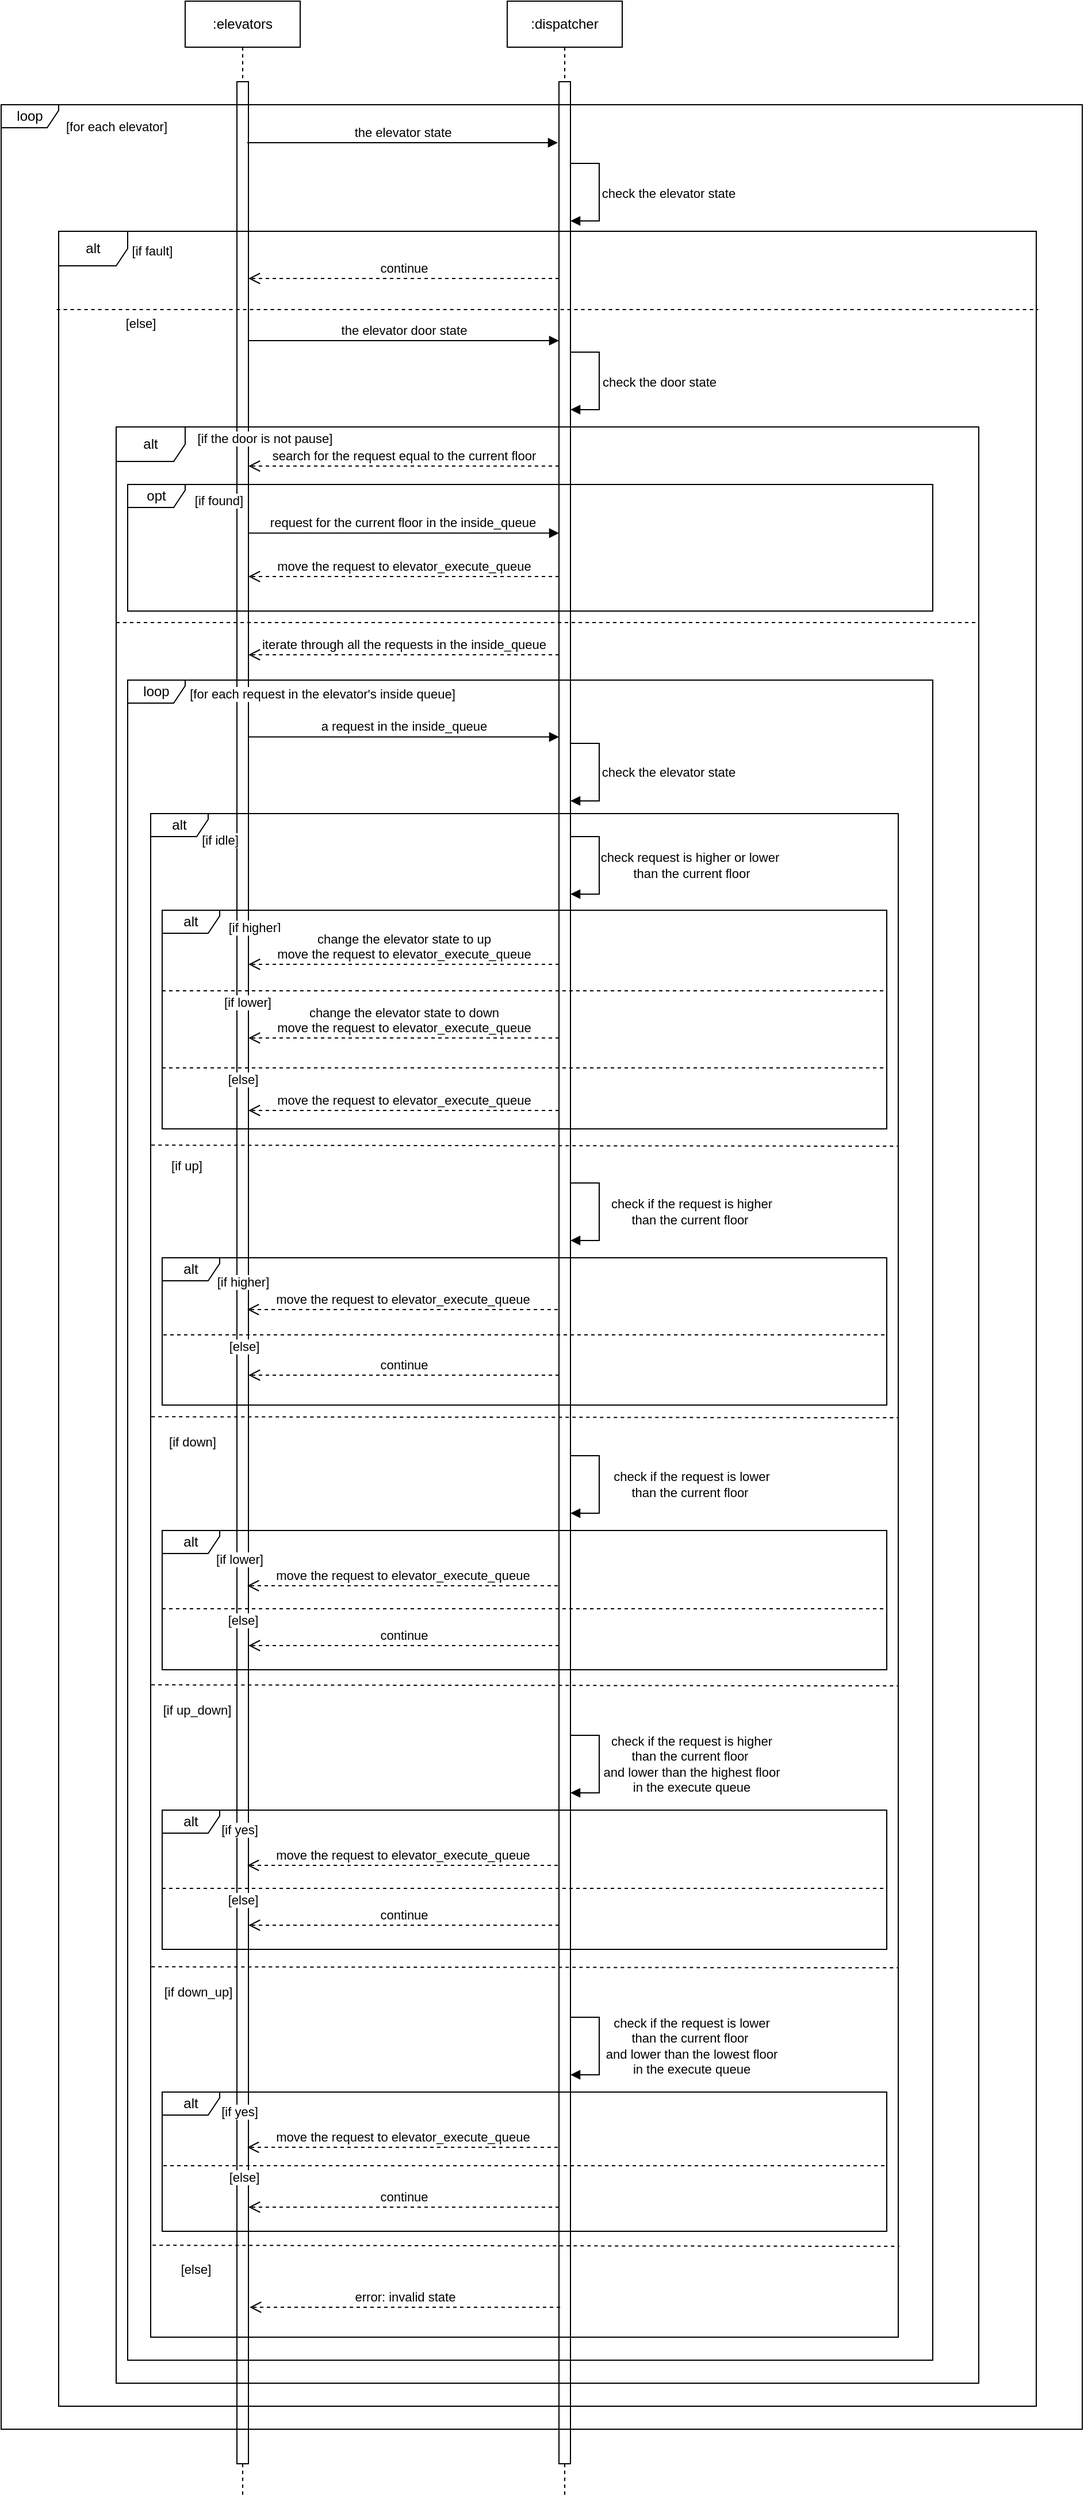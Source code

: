 <mxfile version="24.2.5" type="device">
  <diagram name="Page-1" id="2YBvvXClWsGukQMizWep">
    <mxGraphModel dx="3425" dy="2388" grid="1" gridSize="10" guides="1" tooltips="1" connect="1" arrows="1" fold="1" page="1" pageScale="1" pageWidth="850" pageHeight="1100" math="0" shadow="0">
      <root>
        <mxCell id="0" />
        <mxCell id="1" parent="0" />
        <mxCell id="aM9ryv3xv72pqoxQDRHE-1" value=":dispatcher" style="shape=umlLifeline;perimeter=lifelinePerimeter;whiteSpace=wrap;html=1;container=0;dropTarget=0;collapsible=0;recursiveResize=0;outlineConnect=0;portConstraint=eastwest;newEdgeStyle={&quot;edgeStyle&quot;:&quot;elbowEdgeStyle&quot;,&quot;elbow&quot;:&quot;vertical&quot;,&quot;curved&quot;:0,&quot;rounded&quot;:0};" parent="1" vertex="1">
          <mxGeometry x="400" y="-120" width="100" height="2170" as="geometry" />
        </mxCell>
        <mxCell id="3tCN6weYvRRTGFFSuD-e-3" value="" style="html=1;points=[[0,0,0,0,5],[0,1,0,0,-5],[1,0,0,0,5],[1,1,0,0,-5]];perimeter=orthogonalPerimeter;outlineConnect=0;targetShapes=umlLifeline;portConstraint=eastwest;newEdgeStyle={&quot;curved&quot;:0,&quot;rounded&quot;:0};" vertex="1" parent="aM9ryv3xv72pqoxQDRHE-1">
          <mxGeometry x="45" y="70" width="10" height="2070" as="geometry" />
        </mxCell>
        <mxCell id="E3HLz6WKEP3IaX9j87WI-1" value=":elevators" style="shape=umlLifeline;perimeter=lifelinePerimeter;whiteSpace=wrap;html=1;container=0;dropTarget=0;collapsible=0;recursiveResize=0;outlineConnect=0;portConstraint=eastwest;newEdgeStyle={&quot;edgeStyle&quot;:&quot;elbowEdgeStyle&quot;,&quot;elbow&quot;:&quot;vertical&quot;,&quot;curved&quot;:0,&quot;rounded&quot;:0};" parent="1" vertex="1">
          <mxGeometry x="120" y="-120" width="100" height="2170" as="geometry" />
        </mxCell>
        <mxCell id="3tCN6weYvRRTGFFSuD-e-2" value="" style="html=1;points=[[0,0,0,0,5],[0,1,0,0,-5],[1,0,0,0,5],[1,1,0,0,-5]];perimeter=orthogonalPerimeter;outlineConnect=0;targetShapes=umlLifeline;portConstraint=eastwest;newEdgeStyle={&quot;curved&quot;:0,&quot;rounded&quot;:0};" vertex="1" parent="E3HLz6WKEP3IaX9j87WI-1">
          <mxGeometry x="45" y="70" width="10" height="2070" as="geometry" />
        </mxCell>
        <mxCell id="3tCN6weYvRRTGFFSuD-e-1" value="loop" style="shape=umlFrame;whiteSpace=wrap;html=1;pointerEvents=0;width=50;height=20;" vertex="1" parent="1">
          <mxGeometry x="70" y="470" width="700" height="1460" as="geometry" />
        </mxCell>
        <mxCell id="3tCN6weYvRRTGFFSuD-e-4" value="a request in the inside_queue" style="html=1;verticalAlign=bottom;endArrow=block;curved=0;rounded=0;" edge="1" parent="1">
          <mxGeometry width="80" relative="1" as="geometry">
            <mxPoint x="175" y="519.41" as="sourcePoint" />
            <mxPoint x="445" y="519.41" as="targetPoint" />
            <mxPoint as="offset" />
          </mxGeometry>
        </mxCell>
        <mxCell id="3tCN6weYvRRTGFFSuD-e-5" value="[for each request in the elevator&#39;s inside queue]" style="edgeLabel;html=1;align=center;verticalAlign=middle;resizable=0;points=[];" vertex="1" connectable="0" parent="3tCN6weYvRRTGFFSuD-e-4">
          <mxGeometry x="-0.69" y="-2" relative="1" as="geometry">
            <mxPoint x="22" y="-40" as="offset" />
          </mxGeometry>
        </mxCell>
        <mxCell id="3tCN6weYvRRTGFFSuD-e-6" value="loop" style="shape=umlFrame;whiteSpace=wrap;html=1;pointerEvents=0;width=50;height=20;" vertex="1" parent="1">
          <mxGeometry x="-40" y="-30" width="940" height="2020" as="geometry" />
        </mxCell>
        <mxCell id="3tCN6weYvRRTGFFSuD-e-7" value="[for each elevator]" style="edgeLabel;html=1;align=center;verticalAlign=middle;resizable=0;points=[];" vertex="1" connectable="0" parent="1">
          <mxGeometry x="60.003" y="-11" as="geometry" />
        </mxCell>
        <mxCell id="3tCN6weYvRRTGFFSuD-e-9" value="the elevator door state" style="html=1;verticalAlign=bottom;endArrow=block;curved=0;rounded=0;" edge="1" parent="1">
          <mxGeometry width="80" relative="1" as="geometry">
            <mxPoint x="175" y="175" as="sourcePoint" />
            <mxPoint x="445" y="175" as="targetPoint" />
            <mxPoint as="offset" />
          </mxGeometry>
        </mxCell>
        <mxCell id="3tCN6weYvRRTGFFSuD-e-13" value="alt" style="shape=umlFrame;whiteSpace=wrap;html=1;pointerEvents=0;" vertex="1" parent="1">
          <mxGeometry x="60" y="250" width="750" height="1700" as="geometry" />
        </mxCell>
        <mxCell id="3tCN6weYvRRTGFFSuD-e-17" value="" style="endArrow=none;dashed=1;html=1;rounded=0;" edge="1" parent="1">
          <mxGeometry width="50" height="50" relative="1" as="geometry">
            <mxPoint x="60" y="420" as="sourcePoint" />
            <mxPoint x="810" y="420" as="targetPoint" />
          </mxGeometry>
        </mxCell>
        <mxCell id="3tCN6weYvRRTGFFSuD-e-18" value="[if the door is not pause]" style="edgeLabel;html=1;align=center;verticalAlign=middle;resizable=0;points=[];" vertex="1" connectable="0" parent="3tCN6weYvRRTGFFSuD-e-17">
          <mxGeometry x="-0.256" y="2" relative="1" as="geometry">
            <mxPoint x="-150" y="-158" as="offset" />
          </mxGeometry>
        </mxCell>
        <mxCell id="3tCN6weYvRRTGFFSuD-e-20" value="" style="html=1;align=left;spacingLeft=2;endArrow=block;rounded=0;edgeStyle=orthogonalEdgeStyle;curved=0;rounded=0;" edge="1" parent="1">
          <mxGeometry relative="1" as="geometry">
            <mxPoint x="455" y="185" as="sourcePoint" />
            <Array as="points">
              <mxPoint x="480" y="185" />
              <mxPoint x="480" y="235" />
            </Array>
            <mxPoint x="455" y="235" as="targetPoint" />
          </mxGeometry>
        </mxCell>
        <mxCell id="3tCN6weYvRRTGFFSuD-e-21" value="check the door state" style="edgeLabel;html=1;align=center;verticalAlign=middle;resizable=0;points=[];" vertex="1" connectable="0" parent="3tCN6weYvRRTGFFSuD-e-20">
          <mxGeometry x="-0.17" y="-3" relative="1" as="geometry">
            <mxPoint x="55" y="9" as="offset" />
          </mxGeometry>
        </mxCell>
        <mxCell id="3tCN6weYvRRTGFFSuD-e-22" value="search for the request equal to the current floor" style="html=1;verticalAlign=bottom;endArrow=open;dashed=1;endSize=8;curved=0;rounded=0;" edge="1" parent="1">
          <mxGeometry relative="1" as="geometry">
            <mxPoint x="445" y="284.0" as="sourcePoint" />
            <mxPoint x="175" y="284.0" as="targetPoint" />
          </mxGeometry>
        </mxCell>
        <mxCell id="3tCN6weYvRRTGFFSuD-e-24" value="request for the current floor in the inside_queue" style="html=1;verticalAlign=bottom;endArrow=block;curved=0;rounded=0;" edge="1" parent="1">
          <mxGeometry width="80" relative="1" as="geometry">
            <mxPoint x="175" y="342.29" as="sourcePoint" />
            <mxPoint x="445" y="342.29" as="targetPoint" />
            <mxPoint x="-1" as="offset" />
          </mxGeometry>
        </mxCell>
        <mxCell id="3tCN6weYvRRTGFFSuD-e-28" value="opt" style="shape=umlFrame;whiteSpace=wrap;html=1;pointerEvents=0;width=50;height=20;" vertex="1" parent="1">
          <mxGeometry x="70" y="300" width="700" height="110" as="geometry" />
        </mxCell>
        <mxCell id="3tCN6weYvRRTGFFSuD-e-30" value="[if found]" style="edgeLabel;html=1;align=center;verticalAlign=middle;resizable=0;points=[];" vertex="1" connectable="0" parent="1">
          <mxGeometry x="170.002" y="320.001" as="geometry">
            <mxPoint x="-21" y="-6" as="offset" />
          </mxGeometry>
        </mxCell>
        <mxCell id="3tCN6weYvRRTGFFSuD-e-31" value="move the request to elevator_execute_queue" style="html=1;verticalAlign=bottom;endArrow=open;dashed=1;endSize=8;curved=0;rounded=0;" edge="1" parent="1">
          <mxGeometry relative="1" as="geometry">
            <mxPoint x="445" y="380.0" as="sourcePoint" />
            <mxPoint x="175" y="380.0" as="targetPoint" />
          </mxGeometry>
        </mxCell>
        <mxCell id="3tCN6weYvRRTGFFSuD-e-33" value="iterate through all the requests in the inside_queue" style="html=1;verticalAlign=bottom;endArrow=open;dashed=1;endSize=8;curved=0;rounded=0;" edge="1" parent="1">
          <mxGeometry relative="1" as="geometry">
            <mxPoint x="445" y="448.0" as="sourcePoint" />
            <mxPoint x="175" y="448.0" as="targetPoint" />
          </mxGeometry>
        </mxCell>
        <mxCell id="3tCN6weYvRRTGFFSuD-e-34" value="alt" style="shape=umlFrame;whiteSpace=wrap;html=1;pointerEvents=0;width=50;height=20;" vertex="1" parent="1">
          <mxGeometry x="90" y="586" width="650" height="1324" as="geometry" />
        </mxCell>
        <mxCell id="3tCN6weYvRRTGFFSuD-e-35" value="" style="endArrow=none;dashed=1;html=1;rounded=0;exitX=0.001;exitY=0.119;exitDx=0;exitDy=0;exitPerimeter=0;entryX=1;entryY=0.121;entryDx=0;entryDy=0;entryPerimeter=0;" edge="1" parent="1">
          <mxGeometry width="50" height="50" relative="1" as="geometry">
            <mxPoint x="90.65" y="874.145" as="sourcePoint" />
            <mxPoint x="740.0" y="875.055" as="targetPoint" />
          </mxGeometry>
        </mxCell>
        <mxCell id="3tCN6weYvRRTGFFSuD-e-37" value="" style="html=1;align=left;spacingLeft=2;endArrow=block;rounded=0;edgeStyle=orthogonalEdgeStyle;curved=0;rounded=0;" edge="1" parent="1">
          <mxGeometry relative="1" as="geometry">
            <mxPoint x="455" y="525" as="sourcePoint" />
            <Array as="points">
              <mxPoint x="480" y="525" />
              <mxPoint x="480" y="575" />
            </Array>
            <mxPoint x="455" y="575" as="targetPoint" />
          </mxGeometry>
        </mxCell>
        <mxCell id="3tCN6weYvRRTGFFSuD-e-38" value="check the elevator state" style="edgeLabel;html=1;align=center;verticalAlign=middle;resizable=0;points=[];" vertex="1" connectable="0" parent="3tCN6weYvRRTGFFSuD-e-37">
          <mxGeometry x="-0.17" y="-3" relative="1" as="geometry">
            <mxPoint x="63" y="8" as="offset" />
          </mxGeometry>
        </mxCell>
        <mxCell id="3tCN6weYvRRTGFFSuD-e-39" value="[if idle]" style="edgeLabel;html=1;align=center;verticalAlign=middle;resizable=0;points=[];" vertex="1" connectable="0" parent="1">
          <mxGeometry x="252" y="611.0" as="geometry">
            <mxPoint x="-102" y="-2" as="offset" />
          </mxGeometry>
        </mxCell>
        <mxCell id="3tCN6weYvRRTGFFSuD-e-40" value="" style="html=1;align=left;spacingLeft=2;endArrow=block;rounded=0;edgeStyle=orthogonalEdgeStyle;curved=0;rounded=0;" edge="1" parent="1">
          <mxGeometry relative="1" as="geometry">
            <mxPoint x="455" y="606" as="sourcePoint" />
            <Array as="points">
              <mxPoint x="480" y="606" />
              <mxPoint x="480" y="656" />
            </Array>
            <mxPoint x="455" y="656" as="targetPoint" />
          </mxGeometry>
        </mxCell>
        <mxCell id="3tCN6weYvRRTGFFSuD-e-41" value="check request is higher or lower&amp;nbsp;&lt;div&gt;than the current floor&lt;/div&gt;" style="edgeLabel;html=1;align=center;verticalAlign=middle;resizable=0;points=[];" vertex="1" connectable="0" parent="3tCN6weYvRRTGFFSuD-e-40">
          <mxGeometry x="-0.17" y="-3" relative="1" as="geometry">
            <mxPoint x="83" y="8" as="offset" />
          </mxGeometry>
        </mxCell>
        <mxCell id="3tCN6weYvRRTGFFSuD-e-42" value="alt" style="shape=umlFrame;whiteSpace=wrap;html=1;pointerEvents=0;width=50;height=20;" vertex="1" parent="1">
          <mxGeometry x="100" y="670" width="630" height="190" as="geometry" />
        </mxCell>
        <mxCell id="3tCN6weYvRRTGFFSuD-e-45" value="" style="endArrow=none;dashed=1;html=1;rounded=0;" edge="1" parent="1">
          <mxGeometry width="50" height="50" relative="1" as="geometry">
            <mxPoint x="100" y="740" as="sourcePoint" />
            <mxPoint x="730" y="740" as="targetPoint" />
          </mxGeometry>
        </mxCell>
        <mxCell id="3tCN6weYvRRTGFFSuD-e-46" value="[if higher]" style="edgeLabel;html=1;align=center;verticalAlign=middle;resizable=0;points=[];" vertex="1" connectable="0" parent="3tCN6weYvRRTGFFSuD-e-45">
          <mxGeometry x="-0.36" y="1" relative="1" as="geometry">
            <mxPoint x="-122" y="-54" as="offset" />
          </mxGeometry>
        </mxCell>
        <mxCell id="3tCN6weYvRRTGFFSuD-e-47" value="change the elevator state to up&lt;div&gt;move the request to elevator_execute_queue&lt;/div&gt;" style="html=1;verticalAlign=bottom;endArrow=open;dashed=1;endSize=8;curved=0;rounded=0;" edge="1" parent="1">
          <mxGeometry relative="1" as="geometry">
            <mxPoint x="445" y="717.0" as="sourcePoint" />
            <mxPoint x="175" y="717.0" as="targetPoint" />
          </mxGeometry>
        </mxCell>
        <mxCell id="3tCN6weYvRRTGFFSuD-e-48" value="[if lower]" style="edgeLabel;html=1;align=center;verticalAlign=middle;resizable=0;points=[];" vertex="1" connectable="0" parent="1">
          <mxGeometry x="170.005" y="754" as="geometry">
            <mxPoint x="4" y="-4" as="offset" />
          </mxGeometry>
        </mxCell>
        <mxCell id="3tCN6weYvRRTGFFSuD-e-49" value="change the elevator state to down&lt;div&gt;move the request to elevator_execute_queue&lt;/div&gt;" style="html=1;verticalAlign=bottom;endArrow=open;dashed=1;endSize=8;curved=0;rounded=0;" edge="1" parent="1">
          <mxGeometry relative="1" as="geometry">
            <mxPoint x="445" y="781.0" as="sourcePoint" />
            <mxPoint x="175" y="781.0" as="targetPoint" />
          </mxGeometry>
        </mxCell>
        <mxCell id="3tCN6weYvRRTGFFSuD-e-50" value="" style="endArrow=none;dashed=1;html=1;rounded=0;" edge="1" parent="1">
          <mxGeometry width="50" height="50" relative="1" as="geometry">
            <mxPoint x="100" y="807" as="sourcePoint" />
            <mxPoint x="730" y="807" as="targetPoint" />
          </mxGeometry>
        </mxCell>
        <mxCell id="3tCN6weYvRRTGFFSuD-e-51" value="[else]" style="edgeLabel;html=1;align=center;verticalAlign=middle;resizable=0;points=[];" vertex="1" connectable="0" parent="3tCN6weYvRRTGFFSuD-e-50">
          <mxGeometry x="-0.36" y="1" relative="1" as="geometry">
            <mxPoint x="-132" y="11" as="offset" />
          </mxGeometry>
        </mxCell>
        <mxCell id="3tCN6weYvRRTGFFSuD-e-52" value="move the request to elevator_execute_queue" style="html=1;verticalAlign=bottom;endArrow=open;dashed=1;endSize=8;curved=0;rounded=0;" edge="1" parent="1">
          <mxGeometry relative="1" as="geometry">
            <mxPoint x="445" y="844.0" as="sourcePoint" />
            <mxPoint x="175" y="844.0" as="targetPoint" />
          </mxGeometry>
        </mxCell>
        <mxCell id="3tCN6weYvRRTGFFSuD-e-53" value="" style="endArrow=none;dashed=1;html=1;rounded=0;exitX=0.001;exitY=0.119;exitDx=0;exitDy=0;exitPerimeter=0;entryX=1;entryY=0.121;entryDx=0;entryDy=0;entryPerimeter=0;" edge="1" parent="1">
          <mxGeometry width="50" height="50" relative="1" as="geometry">
            <mxPoint x="90.65" y="1110.145" as="sourcePoint" />
            <mxPoint x="740.0" y="1111.055" as="targetPoint" />
          </mxGeometry>
        </mxCell>
        <mxCell id="3tCN6weYvRRTGFFSuD-e-54" value="[if up]" style="edgeLabel;html=1;align=center;verticalAlign=middle;resizable=0;points=[];" vertex="1" connectable="0" parent="1">
          <mxGeometry x="223" y="894" as="geometry">
            <mxPoint x="-102" y="-2" as="offset" />
          </mxGeometry>
        </mxCell>
        <mxCell id="3tCN6weYvRRTGFFSuD-e-55" value="" style="html=1;align=left;spacingLeft=2;endArrow=block;rounded=0;edgeStyle=orthogonalEdgeStyle;curved=0;rounded=0;" edge="1" parent="1">
          <mxGeometry relative="1" as="geometry">
            <mxPoint x="455" y="907" as="sourcePoint" />
            <Array as="points">
              <mxPoint x="480" y="907" />
              <mxPoint x="480" y="957" />
            </Array>
            <mxPoint x="455" y="957" as="targetPoint" />
          </mxGeometry>
        </mxCell>
        <mxCell id="3tCN6weYvRRTGFFSuD-e-56" value="check if the request is higher&lt;div&gt;than the current floor&amp;nbsp;&lt;/div&gt;" style="edgeLabel;html=1;align=center;verticalAlign=middle;resizable=0;points=[];" vertex="1" connectable="0" parent="3tCN6weYvRRTGFFSuD-e-55">
          <mxGeometry x="-0.17" y="-3" relative="1" as="geometry">
            <mxPoint x="83" y="8" as="offset" />
          </mxGeometry>
        </mxCell>
        <mxCell id="3tCN6weYvRRTGFFSuD-e-57" value="alt" style="shape=umlFrame;whiteSpace=wrap;html=1;pointerEvents=0;width=50;height=20;" vertex="1" parent="1">
          <mxGeometry x="100" y="972" width="630" height="128" as="geometry" />
        </mxCell>
        <mxCell id="3tCN6weYvRRTGFFSuD-e-58" value="" style="endArrow=none;dashed=1;html=1;rounded=0;" edge="1" parent="1">
          <mxGeometry width="50" height="50" relative="1" as="geometry">
            <mxPoint x="101" y="1039" as="sourcePoint" />
            <mxPoint x="731" y="1039" as="targetPoint" />
          </mxGeometry>
        </mxCell>
        <mxCell id="3tCN6weYvRRTGFFSuD-e-59" value="[else]" style="edgeLabel;html=1;align=center;verticalAlign=middle;resizable=0;points=[];" vertex="1" connectable="0" parent="3tCN6weYvRRTGFFSuD-e-58">
          <mxGeometry x="-0.36" y="1" relative="1" as="geometry">
            <mxPoint x="-132" y="11" as="offset" />
          </mxGeometry>
        </mxCell>
        <mxCell id="3tCN6weYvRRTGFFSuD-e-60" value="[if higher]" style="edgeLabel;html=1;align=center;verticalAlign=middle;resizable=0;points=[];" vertex="1" connectable="0" parent="1">
          <mxGeometry x="170" y="993" as="geometry" />
        </mxCell>
        <mxCell id="3tCN6weYvRRTGFFSuD-e-61" value="move the request to elevator_execute_queue" style="html=1;verticalAlign=bottom;endArrow=open;dashed=1;endSize=8;curved=0;rounded=0;" edge="1" parent="1">
          <mxGeometry relative="1" as="geometry">
            <mxPoint x="444" y="1017" as="sourcePoint" />
            <mxPoint x="174" y="1017" as="targetPoint" />
          </mxGeometry>
        </mxCell>
        <mxCell id="3tCN6weYvRRTGFFSuD-e-62" value="continue" style="html=1;verticalAlign=bottom;endArrow=open;dashed=1;endSize=8;curved=0;rounded=0;" edge="1" parent="1">
          <mxGeometry relative="1" as="geometry">
            <mxPoint x="445" y="1074" as="sourcePoint" />
            <mxPoint x="175" y="1074" as="targetPoint" />
          </mxGeometry>
        </mxCell>
        <mxCell id="3tCN6weYvRRTGFFSuD-e-63" value="" style="endArrow=none;dashed=1;html=1;rounded=0;exitX=0.001;exitY=0.119;exitDx=0;exitDy=0;exitPerimeter=0;entryX=1;entryY=0.121;entryDx=0;entryDy=0;entryPerimeter=0;" edge="1" parent="1">
          <mxGeometry width="50" height="50" relative="1" as="geometry">
            <mxPoint x="90.65" y="1343.145" as="sourcePoint" />
            <mxPoint x="740.0" y="1344.055" as="targetPoint" />
          </mxGeometry>
        </mxCell>
        <mxCell id="3tCN6weYvRRTGFFSuD-e-64" value="[if down]" style="edgeLabel;html=1;align=center;verticalAlign=middle;resizable=0;points=[];" vertex="1" connectable="0" parent="1">
          <mxGeometry x="228" y="1134" as="geometry">
            <mxPoint x="-102" y="-2" as="offset" />
          </mxGeometry>
        </mxCell>
        <mxCell id="3tCN6weYvRRTGFFSuD-e-65" value="" style="html=1;align=left;spacingLeft=2;endArrow=block;rounded=0;edgeStyle=orthogonalEdgeStyle;curved=0;rounded=0;" edge="1" parent="1">
          <mxGeometry relative="1" as="geometry">
            <mxPoint x="455" y="1144" as="sourcePoint" />
            <Array as="points">
              <mxPoint x="480" y="1144" />
              <mxPoint x="480" y="1194" />
            </Array>
            <mxPoint x="455" y="1194" as="targetPoint" />
          </mxGeometry>
        </mxCell>
        <mxCell id="3tCN6weYvRRTGFFSuD-e-66" value="check if the request is lower&lt;div&gt;than the current floor&amp;nbsp;&lt;/div&gt;" style="edgeLabel;html=1;align=center;verticalAlign=middle;resizable=0;points=[];" vertex="1" connectable="0" parent="3tCN6weYvRRTGFFSuD-e-65">
          <mxGeometry x="-0.17" y="-3" relative="1" as="geometry">
            <mxPoint x="83" y="8" as="offset" />
          </mxGeometry>
        </mxCell>
        <mxCell id="3tCN6weYvRRTGFFSuD-e-67" value="alt" style="shape=umlFrame;whiteSpace=wrap;html=1;pointerEvents=0;width=50;height=20;" vertex="1" parent="1">
          <mxGeometry x="100" y="1209" width="630" height="121" as="geometry" />
        </mxCell>
        <mxCell id="3tCN6weYvRRTGFFSuD-e-68" value="" style="endArrow=none;dashed=1;html=1;rounded=0;" edge="1" parent="1">
          <mxGeometry width="50" height="50" relative="1" as="geometry">
            <mxPoint x="100" y="1277" as="sourcePoint" />
            <mxPoint x="730" y="1277" as="targetPoint" />
          </mxGeometry>
        </mxCell>
        <mxCell id="3tCN6weYvRRTGFFSuD-e-69" value="[else]" style="edgeLabel;html=1;align=center;verticalAlign=middle;resizable=0;points=[];" vertex="1" connectable="0" parent="3tCN6weYvRRTGFFSuD-e-68">
          <mxGeometry x="-0.36" y="1" relative="1" as="geometry">
            <mxPoint x="-132" y="11" as="offset" />
          </mxGeometry>
        </mxCell>
        <mxCell id="3tCN6weYvRRTGFFSuD-e-70" value="[if lower]" style="edgeLabel;html=1;align=center;verticalAlign=middle;resizable=0;points=[];" vertex="1" connectable="0" parent="1">
          <mxGeometry x="182" y="1234" as="geometry">
            <mxPoint x="-15" as="offset" />
          </mxGeometry>
        </mxCell>
        <mxCell id="3tCN6weYvRRTGFFSuD-e-71" value="move the request to elevator_execute_queue" style="html=1;verticalAlign=bottom;endArrow=open;dashed=1;endSize=8;curved=0;rounded=0;" edge="1" parent="1">
          <mxGeometry relative="1" as="geometry">
            <mxPoint x="444" y="1257" as="sourcePoint" />
            <mxPoint x="174" y="1257" as="targetPoint" />
          </mxGeometry>
        </mxCell>
        <mxCell id="3tCN6weYvRRTGFFSuD-e-72" value="continue" style="html=1;verticalAlign=bottom;endArrow=open;dashed=1;endSize=8;curved=0;rounded=0;" edge="1" parent="1">
          <mxGeometry relative="1" as="geometry">
            <mxPoint x="445" y="1309" as="sourcePoint" />
            <mxPoint x="175" y="1309" as="targetPoint" />
          </mxGeometry>
        </mxCell>
        <mxCell id="3tCN6weYvRRTGFFSuD-e-73" value="[if up_down]" style="edgeLabel;html=1;align=center;verticalAlign=middle;resizable=0;points=[];" vertex="1" connectable="0" parent="1">
          <mxGeometry x="232" y="1367" as="geometry">
            <mxPoint x="-102" y="-2" as="offset" />
          </mxGeometry>
        </mxCell>
        <mxCell id="3tCN6weYvRRTGFFSuD-e-74" value="the elevator state" style="html=1;verticalAlign=bottom;endArrow=block;curved=0;rounded=0;" edge="1" parent="1">
          <mxGeometry width="80" relative="1" as="geometry">
            <mxPoint x="174" y="3" as="sourcePoint" />
            <mxPoint x="444" y="3" as="targetPoint" />
            <mxPoint as="offset" />
          </mxGeometry>
        </mxCell>
        <mxCell id="3tCN6weYvRRTGFFSuD-e-75" value="" style="html=1;align=left;spacingLeft=2;endArrow=block;rounded=0;edgeStyle=orthogonalEdgeStyle;curved=0;rounded=0;" edge="1" parent="1">
          <mxGeometry relative="1" as="geometry">
            <mxPoint x="455" y="21" as="sourcePoint" />
            <Array as="points">
              <mxPoint x="480" y="21" />
              <mxPoint x="480" y="71" />
            </Array>
            <mxPoint x="455" y="71" as="targetPoint" />
          </mxGeometry>
        </mxCell>
        <mxCell id="3tCN6weYvRRTGFFSuD-e-76" value="check the elevator state" style="edgeLabel;html=1;align=center;verticalAlign=middle;resizable=0;points=[];" vertex="1" connectable="0" parent="3tCN6weYvRRTGFFSuD-e-75">
          <mxGeometry x="-0.17" y="-3" relative="1" as="geometry">
            <mxPoint x="63" y="9" as="offset" />
          </mxGeometry>
        </mxCell>
        <mxCell id="3tCN6weYvRRTGFFSuD-e-77" value="alt" style="shape=umlFrame;whiteSpace=wrap;html=1;pointerEvents=0;" vertex="1" parent="1">
          <mxGeometry x="10" y="80" width="850" height="1890" as="geometry" />
        </mxCell>
        <mxCell id="3tCN6weYvRRTGFFSuD-e-78" value="" style="endArrow=none;dashed=1;html=1;rounded=0;exitX=-0.002;exitY=0.05;exitDx=0;exitDy=0;exitPerimeter=0;entryX=1.002;entryY=0.05;entryDx=0;entryDy=0;entryPerimeter=0;" edge="1" parent="1">
          <mxGeometry width="50" height="50" relative="1" as="geometry">
            <mxPoint x="8.3" y="148" as="sourcePoint" />
            <mxPoint x="861.7" y="148" as="targetPoint" />
          </mxGeometry>
        </mxCell>
        <mxCell id="3tCN6weYvRRTGFFSuD-e-79" value="[if fault]" style="edgeLabel;html=1;align=center;verticalAlign=middle;resizable=0;points=[];" vertex="1" connectable="0" parent="1">
          <mxGeometry x="90.003" y="100" as="geometry">
            <mxPoint x="1" y="-3" as="offset" />
          </mxGeometry>
        </mxCell>
        <mxCell id="3tCN6weYvRRTGFFSuD-e-80" value="[else]" style="edgeLabel;html=1;align=center;verticalAlign=middle;resizable=0;points=[];" vertex="1" connectable="0" parent="1">
          <mxGeometry x="80.003" y="163" as="geometry">
            <mxPoint x="1" y="-3" as="offset" />
          </mxGeometry>
        </mxCell>
        <mxCell id="3tCN6weYvRRTGFFSuD-e-81" value="continue" style="html=1;verticalAlign=bottom;endArrow=open;dashed=1;endSize=8;curved=0;rounded=0;" edge="1" parent="1">
          <mxGeometry relative="1" as="geometry">
            <mxPoint x="445" y="121.0" as="sourcePoint" />
            <mxPoint x="175" y="121.0" as="targetPoint" />
          </mxGeometry>
        </mxCell>
        <mxCell id="3tCN6weYvRRTGFFSuD-e-82" value="" style="html=1;align=left;spacingLeft=2;endArrow=block;rounded=0;edgeStyle=orthogonalEdgeStyle;curved=0;rounded=0;" edge="1" parent="1">
          <mxGeometry relative="1" as="geometry">
            <mxPoint x="455" y="1387" as="sourcePoint" />
            <Array as="points">
              <mxPoint x="480" y="1387" />
              <mxPoint x="480" y="1437" />
            </Array>
            <mxPoint x="455" y="1437" as="targetPoint" />
          </mxGeometry>
        </mxCell>
        <mxCell id="3tCN6weYvRRTGFFSuD-e-83" value="check if the request is higher&lt;div&gt;than the current floor&amp;nbsp;&lt;/div&gt;&lt;div&gt;and lower than the highest floor&lt;/div&gt;&lt;div&gt;in the execute queue&lt;/div&gt;" style="edgeLabel;html=1;align=center;verticalAlign=middle;resizable=0;points=[];" vertex="1" connectable="0" parent="3tCN6weYvRRTGFFSuD-e-82">
          <mxGeometry x="-0.17" y="-3" relative="1" as="geometry">
            <mxPoint x="83" y="8" as="offset" />
          </mxGeometry>
        </mxCell>
        <mxCell id="3tCN6weYvRRTGFFSuD-e-85" value="alt" style="shape=umlFrame;whiteSpace=wrap;html=1;pointerEvents=0;width=50;height=20;" vertex="1" parent="1">
          <mxGeometry x="100" y="1452" width="630" height="121" as="geometry" />
        </mxCell>
        <mxCell id="3tCN6weYvRRTGFFSuD-e-86" value="" style="endArrow=none;dashed=1;html=1;rounded=0;" edge="1" parent="1">
          <mxGeometry width="50" height="50" relative="1" as="geometry">
            <mxPoint x="100" y="1520" as="sourcePoint" />
            <mxPoint x="730" y="1520" as="targetPoint" />
          </mxGeometry>
        </mxCell>
        <mxCell id="3tCN6weYvRRTGFFSuD-e-87" value="[else]" style="edgeLabel;html=1;align=center;verticalAlign=middle;resizable=0;points=[];" vertex="1" connectable="0" parent="3tCN6weYvRRTGFFSuD-e-86">
          <mxGeometry x="-0.36" y="1" relative="1" as="geometry">
            <mxPoint x="-132" y="11" as="offset" />
          </mxGeometry>
        </mxCell>
        <mxCell id="3tCN6weYvRRTGFFSuD-e-88" value="move the request to elevator_execute_queue" style="html=1;verticalAlign=bottom;endArrow=open;dashed=1;endSize=8;curved=0;rounded=0;" edge="1" parent="1">
          <mxGeometry relative="1" as="geometry">
            <mxPoint x="444" y="1500" as="sourcePoint" />
            <mxPoint x="174" y="1500" as="targetPoint" />
          </mxGeometry>
        </mxCell>
        <mxCell id="3tCN6weYvRRTGFFSuD-e-89" value="continue" style="html=1;verticalAlign=bottom;endArrow=open;dashed=1;endSize=8;curved=0;rounded=0;" edge="1" parent="1">
          <mxGeometry relative="1" as="geometry">
            <mxPoint x="445" y="1552" as="sourcePoint" />
            <mxPoint x="175" y="1552" as="targetPoint" />
          </mxGeometry>
        </mxCell>
        <mxCell id="3tCN6weYvRRTGFFSuD-e-90" value="[if yes]" style="edgeLabel;html=1;align=center;verticalAlign=middle;resizable=0;points=[];" vertex="1" connectable="0" parent="1">
          <mxGeometry x="182" y="1234" as="geometry">
            <mxPoint x="-15" y="235" as="offset" />
          </mxGeometry>
        </mxCell>
        <mxCell id="3tCN6weYvRRTGFFSuD-e-92" value="" style="endArrow=none;dashed=1;html=1;rounded=0;exitX=0.001;exitY=0.119;exitDx=0;exitDy=0;exitPerimeter=0;entryX=1;entryY=0.121;entryDx=0;entryDy=0;entryPerimeter=0;" edge="1" parent="1">
          <mxGeometry width="50" height="50" relative="1" as="geometry">
            <mxPoint x="90.65" y="1588.145" as="sourcePoint" />
            <mxPoint x="740.0" y="1589.055" as="targetPoint" />
          </mxGeometry>
        </mxCell>
        <mxCell id="3tCN6weYvRRTGFFSuD-e-93" value="[if down_up]" style="edgeLabel;html=1;align=center;verticalAlign=middle;resizable=0;points=[];" vertex="1" connectable="0" parent="1">
          <mxGeometry x="233" y="1612" as="geometry">
            <mxPoint x="-102" y="-2" as="offset" />
          </mxGeometry>
        </mxCell>
        <mxCell id="3tCN6weYvRRTGFFSuD-e-94" value="" style="html=1;align=left;spacingLeft=2;endArrow=block;rounded=0;edgeStyle=orthogonalEdgeStyle;curved=0;rounded=0;" edge="1" parent="1">
          <mxGeometry relative="1" as="geometry">
            <mxPoint x="455" y="1632" as="sourcePoint" />
            <Array as="points">
              <mxPoint x="480" y="1632" />
              <mxPoint x="480" y="1682" />
            </Array>
            <mxPoint x="455" y="1682" as="targetPoint" />
          </mxGeometry>
        </mxCell>
        <mxCell id="3tCN6weYvRRTGFFSuD-e-95" value="check if the request is lower&lt;div&gt;than the current floor&amp;nbsp;&lt;/div&gt;&lt;div&gt;and lower than the lowest floor&lt;/div&gt;&lt;div&gt;in the execute queue&lt;/div&gt;" style="edgeLabel;html=1;align=center;verticalAlign=middle;resizable=0;points=[];" vertex="1" connectable="0" parent="3tCN6weYvRRTGFFSuD-e-94">
          <mxGeometry x="-0.17" y="-3" relative="1" as="geometry">
            <mxPoint x="83" y="8" as="offset" />
          </mxGeometry>
        </mxCell>
        <mxCell id="3tCN6weYvRRTGFFSuD-e-96" value="alt" style="shape=umlFrame;whiteSpace=wrap;html=1;pointerEvents=0;width=50;height=20;" vertex="1" parent="1">
          <mxGeometry x="100" y="1697" width="630" height="121" as="geometry" />
        </mxCell>
        <mxCell id="3tCN6weYvRRTGFFSuD-e-98" value="move the request to elevator_execute_queue" style="html=1;verticalAlign=bottom;endArrow=open;dashed=1;endSize=8;curved=0;rounded=0;" edge="1" parent="1">
          <mxGeometry relative="1" as="geometry">
            <mxPoint x="444" y="1745" as="sourcePoint" />
            <mxPoint x="174" y="1745" as="targetPoint" />
          </mxGeometry>
        </mxCell>
        <mxCell id="3tCN6weYvRRTGFFSuD-e-99" value="continue" style="html=1;verticalAlign=bottom;endArrow=open;dashed=1;endSize=8;curved=0;rounded=0;" edge="1" parent="1">
          <mxGeometry relative="1" as="geometry">
            <mxPoint x="445" y="1797" as="sourcePoint" />
            <mxPoint x="175" y="1797" as="targetPoint" />
          </mxGeometry>
        </mxCell>
        <mxCell id="3tCN6weYvRRTGFFSuD-e-100" value="[if yes]" style="edgeLabel;html=1;align=center;verticalAlign=middle;resizable=0;points=[];" vertex="1" connectable="0" parent="1">
          <mxGeometry x="182" y="1479" as="geometry">
            <mxPoint x="-15" y="235" as="offset" />
          </mxGeometry>
        </mxCell>
        <mxCell id="3tCN6weYvRRTGFFSuD-e-101" value="" style="endArrow=none;dashed=1;html=1;rounded=0;exitX=0.001;exitY=0.119;exitDx=0;exitDy=0;exitPerimeter=0;entryX=1;entryY=0.121;entryDx=0;entryDy=0;entryPerimeter=0;" edge="1" parent="1">
          <mxGeometry width="50" height="50" relative="1" as="geometry">
            <mxPoint x="91.65" y="1830.145" as="sourcePoint" />
            <mxPoint x="741.0" y="1831.055" as="targetPoint" />
          </mxGeometry>
        </mxCell>
        <mxCell id="3tCN6weYvRRTGFFSuD-e-102" value="error: invalid state" style="html=1;verticalAlign=bottom;endArrow=open;dashed=1;endSize=8;curved=0;rounded=0;" edge="1" parent="1">
          <mxGeometry relative="1" as="geometry">
            <mxPoint x="446" y="1884" as="sourcePoint" />
            <mxPoint x="176" y="1884" as="targetPoint" />
          </mxGeometry>
        </mxCell>
        <mxCell id="3tCN6weYvRRTGFFSuD-e-103" value="" style="endArrow=none;dashed=1;html=1;rounded=0;" edge="1" parent="1">
          <mxGeometry width="50" height="50" relative="1" as="geometry">
            <mxPoint x="101" y="1761" as="sourcePoint" />
            <mxPoint x="731" y="1761" as="targetPoint" />
          </mxGeometry>
        </mxCell>
        <mxCell id="3tCN6weYvRRTGFFSuD-e-104" value="[else]" style="edgeLabel;html=1;align=center;verticalAlign=middle;resizable=0;points=[];" vertex="1" connectable="0" parent="3tCN6weYvRRTGFFSuD-e-103">
          <mxGeometry x="-0.36" y="1" relative="1" as="geometry">
            <mxPoint x="-132" y="11" as="offset" />
          </mxGeometry>
        </mxCell>
        <mxCell id="3tCN6weYvRRTGFFSuD-e-105" value="[else]" style="edgeLabel;html=1;align=center;verticalAlign=middle;resizable=0;points=[];" vertex="1" connectable="0" parent="1">
          <mxGeometry x="128.538" y="1851" as="geometry" />
        </mxCell>
      </root>
    </mxGraphModel>
  </diagram>
</mxfile>

